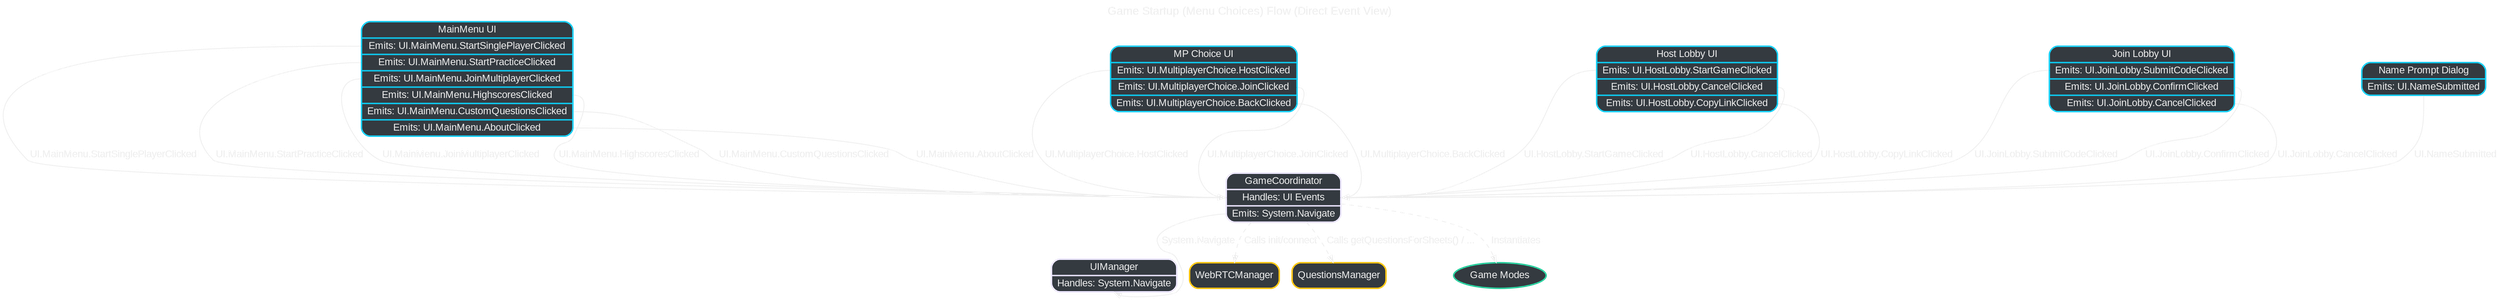 digraph GameStartup_Direct {
    rankdir=TD;
    sep="0.6";
    overlap=false;
    concentrate=true;
    bgcolor="transparent";
    fontname="Arial";
    node [shape=box, style="rounded,filled", fontcolor="#eeeeee", color="#eeeeee", fontname="Arial"];
    edge [fontcolor="#eeeeee", color="#eeeeee", fontname="Arial"];
    graph [label="Game Startup (Menu Choices) Flow (Direct Event View)", labelloc=t, fontsize=16, fontcolor="#eeeeee"];

    // Node Styles (Dark fill, specific border remains)
    MainMenuComponent [shape="record", fillcolor="#343a40", color="#0dcaf0", penwidth=2,
                       label="{ MainMenu UI | {<emits_sp> Emits: UI.MainMenu.StartSinglePlayerClicked} | {<emits_pr> Emits: UI.MainMenu.StartPracticeClicked} | {<emits_mp> Emits: UI.MainMenu.JoinMultiplayerClicked} | {<emits_hs> Emits: UI.MainMenu.HighscoresClicked} | {<emits_cq> Emits: UI.MainMenu.CustomQuestionsClicked} | {<emits_about> Emits: UI.MainMenu.AboutClicked} }"];
    MultiplayerChoiceComponent [shape="record", fillcolor="#343a40", color="#0dcaf0", penwidth=2,
                                label="{ MP Choice UI | {<emits_host> Emits: UI.MultiplayerChoice.HostClicked} | {<emits_join> Emits: UI.MultiplayerChoice.JoinClicked} | {<emits_back> Emits: UI.MultiplayerChoice.BackClicked} }"];
    HostLobbyComponent [shape="record", fillcolor="#343a40", color="#0dcaf0", penwidth=2,
                        label="{ Host Lobby UI | {<emits_start> Emits: UI.HostLobby.StartGameClicked} | {<emits_cancel> Emits: UI.HostLobby.CancelClicked} | {<emits_copy> Emits: UI.HostLobby.CopyLinkClicked} }"];
    JoinLobbyComponent [shape="record", fillcolor="#343a40", color="#0dcaf0", penwidth=2,
                        label="{ Join Lobby UI | {<emits_submit> Emits: UI.JoinLobby.SubmitCodeClicked} | {<emits_confirm> Emits: UI.JoinLobby.ConfirmClicked} | {<emits_cancel> Emits: UI.JoinLobby.CancelClicked} }"];
    NamePromptDialog [shape="record", fillcolor="#343a40", color="#0dcaf0", penwidth=2,
                      label="{ Name Prompt Dialog | {<emits_name> Emits: UI.NameSubmitted} }"];
    GameCoordinator [shape="record", fillcolor="#343a40", color="#e6e0f8", penwidth=2,
                     label="{ GameCoordinator | {<handles_ui> Handles: UI Events} | {<emits_nav> Emits: System.Navigate} }"]; // Handles the grouped UI Event
    UIManager [shape="record", fillcolor="#343a40", color="#e6e0f8", penwidth=2,
               label="{ UIManager | {<handles_nav> Handles: System.Navigate} }"];
    WebRTCManager [label="WebRTCManager", fillcolor="#343a40", color="#ffc107", penwidth=2];
    QuestionsManager [label="QuestionsManager", fillcolor="#343a40", color="#ffc107", penwidth=2];
    GameModes [label="Game Modes", fillcolor="#343a40", color="#20c997", penwidth=2, shape=ellipse];

    // 1. User Actions -> Game Coordinator (Direct Event Flows)
    MainMenuComponent:emits_sp -> GameCoordinator:handles_ui [label=" UI.MainMenu.StartSinglePlayerClicked"];
    MainMenuComponent:emits_pr -> GameCoordinator:handles_ui [label=" UI.MainMenu.StartPracticeClicked"];
    MainMenuComponent:emits_mp -> GameCoordinator:handles_ui [label=" UI.MainMenu.JoinMultiplayerClicked"];
    MainMenuComponent:emits_hs -> GameCoordinator:handles_ui [label=" UI.MainMenu.HighscoresClicked"];
    MainMenuComponent:emits_cq -> GameCoordinator:handles_ui [label=" UI.MainMenu.CustomQuestionsClicked"];
    MainMenuComponent:emits_about -> GameCoordinator:handles_ui [label=" UI.MainMenu.AboutClicked"];
    MultiplayerChoiceComponent:emits_host -> GameCoordinator:handles_ui [label=" UI.MultiplayerChoice.HostClicked"];
    MultiplayerChoiceComponent:emits_join -> GameCoordinator:handles_ui [label=" UI.MultiplayerChoice.JoinClicked"];
    MultiplayerChoiceComponent:emits_back -> GameCoordinator:handles_ui [label=" UI.MultiplayerChoice.BackClicked"];
    NamePromptDialog:emits_name -> GameCoordinator:handles_ui [label=" UI.NameSubmitted"];
    HostLobbyComponent:emits_start -> GameCoordinator:handles_ui [label=" UI.HostLobby.StartGameClicked"];
    HostLobbyComponent:emits_cancel -> GameCoordinator:handles_ui [label=" UI.HostLobby.CancelClicked"];
    HostLobbyComponent:emits_copy -> GameCoordinator:handles_ui [label=" UI.HostLobby.CopyLinkClicked"];
    JoinLobbyComponent:emits_submit -> GameCoordinator:handles_ui [label=" UI.JoinLobby.SubmitCodeClicked"];
    JoinLobbyComponent:emits_confirm -> GameCoordinator:handles_ui [label=" UI.JoinLobby.ConfirmClicked"];
    JoinLobbyComponent:emits_cancel -> GameCoordinator:handles_ui [label=" UI.JoinLobby.CancelClicked"];

    // 2. Game Coordinator Actions (Direct Calls)
    GameCoordinator -> WebRTCManager [label=" Calls init/connect", style=dashed];
    GameCoordinator -> QuestionsManager [label=" Calls getQuestionsForSheets() / ...", style=dashed];
    GameCoordinator -> GameModes [label=" Instantiates", style=dashed];

    // 3. Game Coordinator triggers navigation -> UIManager (Direct Event Flow)
    GameCoordinator:emits_nav -> UIManager:handles_nav [label=" System.Navigate"];

    // 4. UIManager would then call show() on relevant components (Not explicitly shown for brevity, but implied)
    // Example: UIManager -> HostLobbyComponent [label=" Calls show()", style=dashed]; // Depending on the specific Navigation Event
} 